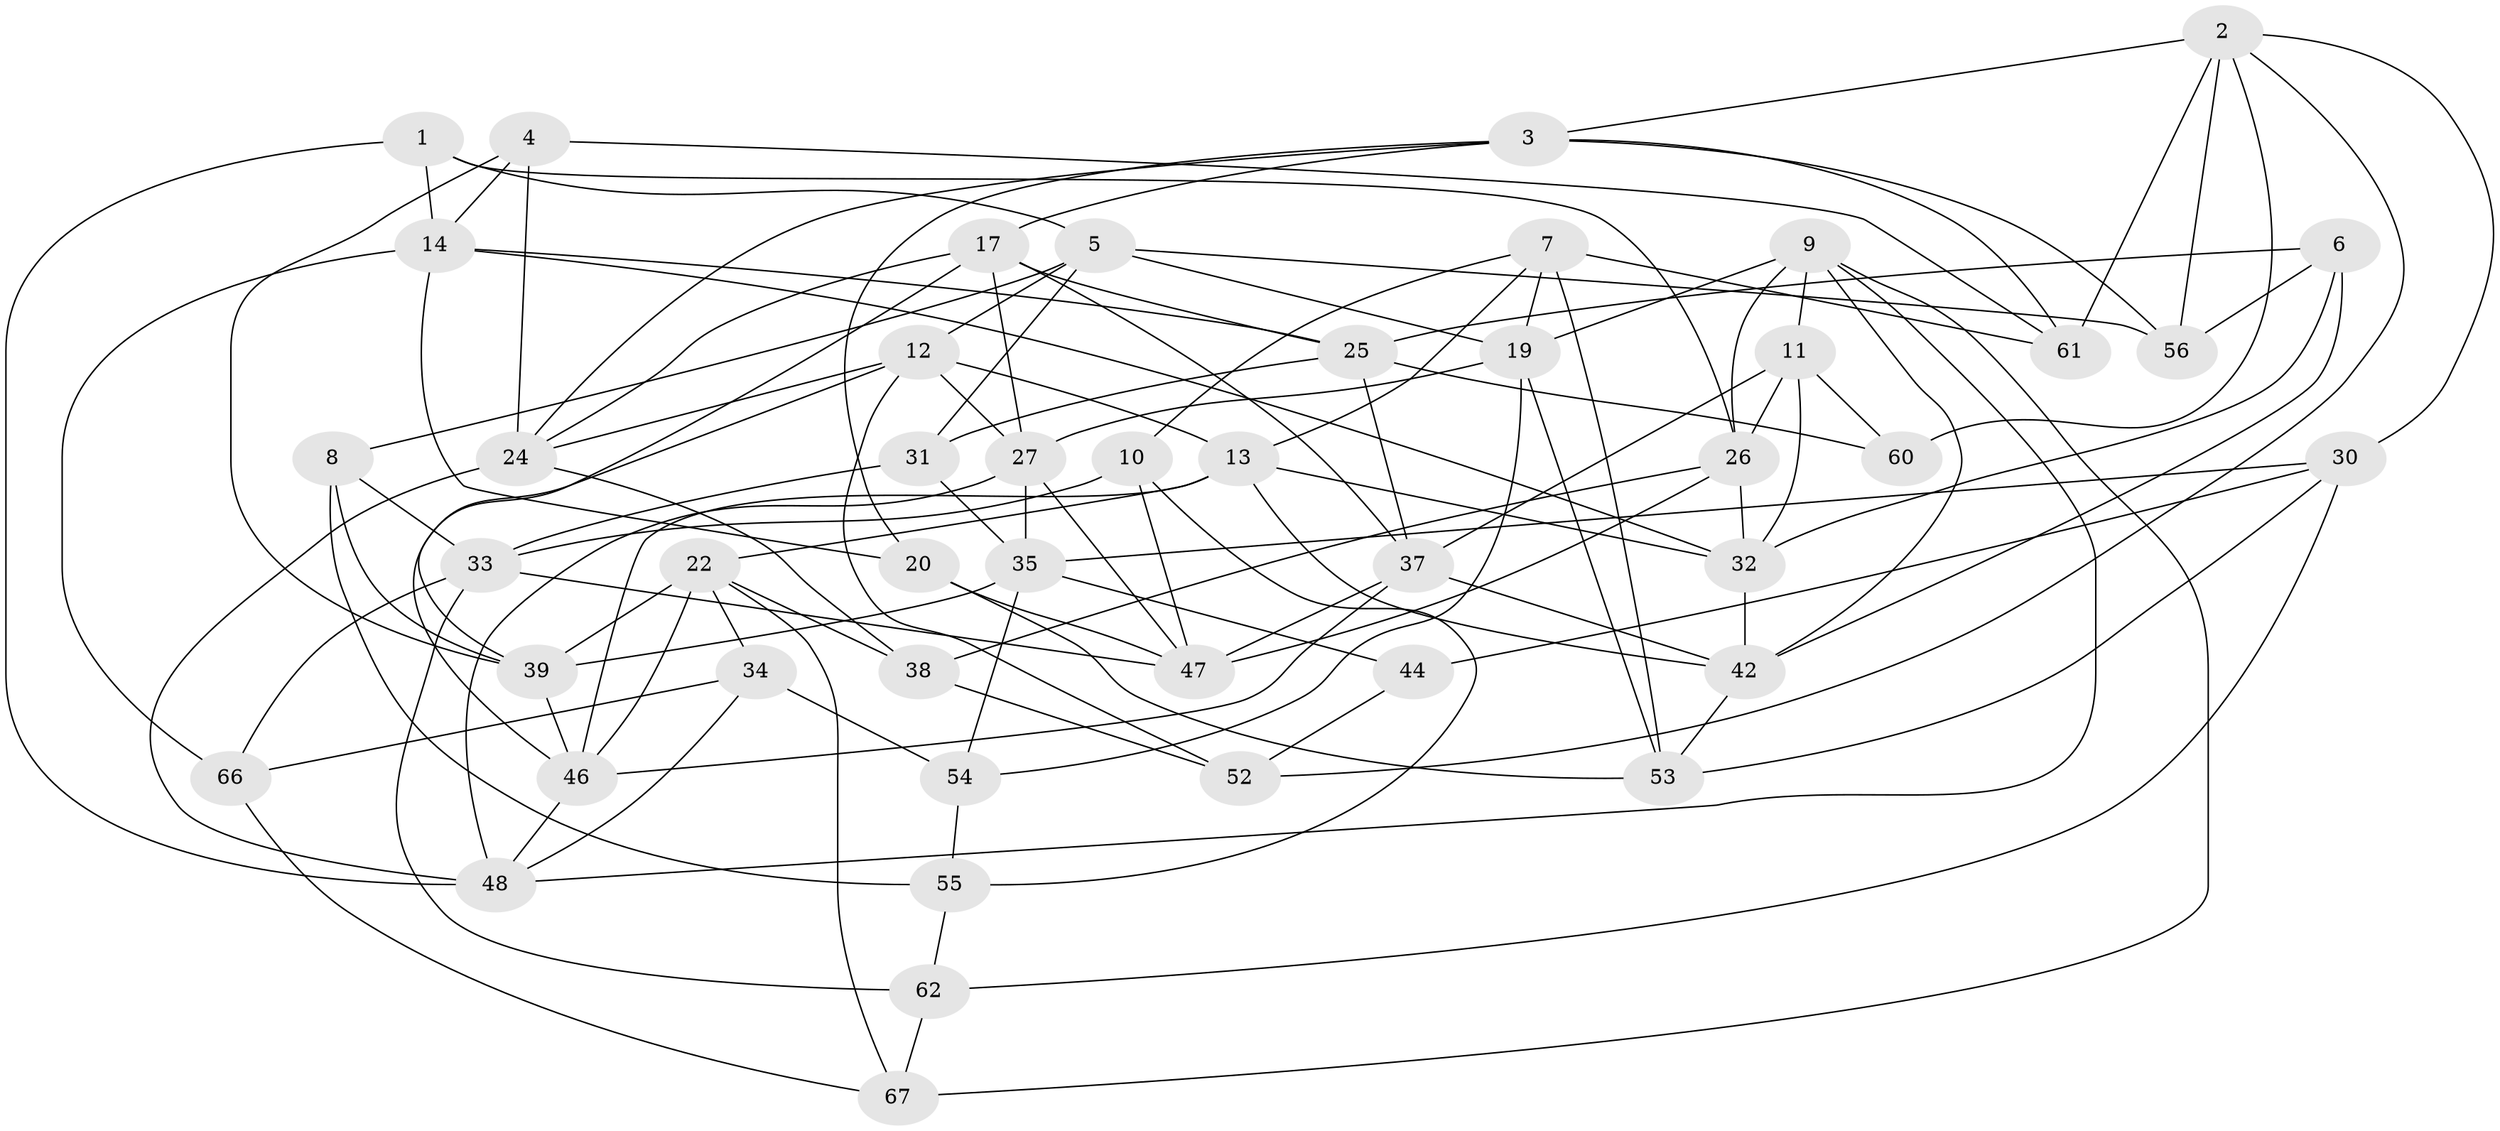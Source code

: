 // Generated by graph-tools (version 1.1) at 2025/24/03/03/25 07:24:27]
// undirected, 46 vertices, 116 edges
graph export_dot {
graph [start="1"]
  node [color=gray90,style=filled];
  1;
  2 [super="+23"];
  3 [super="+16"];
  4;
  5 [super="+18"];
  6;
  7 [super="+21"];
  8;
  9 [super="+59"];
  10;
  11 [super="+65"];
  12 [super="+15"];
  13 [super="+28"];
  14 [super="+50"];
  17 [super="+29"];
  19 [super="+36"];
  20;
  22 [super="+57"];
  24 [super="+58"];
  25 [super="+72"];
  26 [super="+64"];
  27 [super="+51"];
  30 [super="+63"];
  31;
  32 [super="+41"];
  33 [super="+45"];
  34;
  35 [super="+40"];
  37 [super="+73"];
  38;
  39 [super="+68"];
  42 [super="+43"];
  44;
  46 [super="+49"];
  47 [super="+69"];
  48 [super="+70"];
  52;
  53 [super="+71"];
  54;
  55;
  56;
  60;
  61;
  62;
  66;
  67;
  1 -- 26;
  1 -- 5;
  1 -- 48;
  1 -- 14;
  2 -- 60;
  2 -- 52;
  2 -- 56;
  2 -- 3;
  2 -- 61;
  2 -- 30;
  3 -- 17;
  3 -- 61;
  3 -- 56;
  3 -- 20;
  3 -- 24;
  4 -- 61;
  4 -- 24;
  4 -- 14;
  4 -- 39;
  5 -- 8;
  5 -- 56;
  5 -- 19;
  5 -- 12;
  5 -- 31;
  6 -- 42;
  6 -- 25;
  6 -- 56;
  6 -- 32;
  7 -- 53 [weight=2];
  7 -- 19;
  7 -- 10;
  7 -- 61;
  7 -- 13;
  8 -- 39;
  8 -- 55;
  8 -- 33;
  9 -- 19;
  9 -- 48;
  9 -- 11;
  9 -- 26;
  9 -- 67;
  9 -- 42;
  10 -- 33;
  10 -- 55;
  10 -- 47;
  11 -- 60 [weight=2];
  11 -- 37;
  11 -- 32;
  11 -- 26;
  12 -- 13;
  12 -- 46;
  12 -- 24;
  12 -- 27;
  12 -- 52;
  13 -- 22;
  13 -- 32;
  13 -- 42;
  13 -- 46;
  14 -- 32;
  14 -- 20;
  14 -- 25;
  14 -- 66;
  17 -- 27;
  17 -- 24;
  17 -- 37;
  17 -- 25;
  17 -- 39;
  19 -- 53;
  19 -- 27;
  19 -- 54;
  20 -- 53;
  20 -- 47;
  22 -- 34;
  22 -- 67;
  22 -- 38;
  22 -- 46;
  22 -- 39;
  24 -- 38;
  24 -- 48;
  25 -- 37;
  25 -- 60;
  25 -- 31;
  26 -- 32;
  26 -- 38;
  26 -- 47;
  27 -- 48;
  27 -- 47;
  27 -- 35;
  30 -- 62;
  30 -- 44 [weight=2];
  30 -- 53;
  30 -- 35;
  31 -- 35;
  31 -- 33;
  32 -- 42;
  33 -- 66;
  33 -- 62;
  33 -- 47;
  34 -- 54;
  34 -- 66;
  34 -- 48;
  35 -- 39;
  35 -- 44;
  35 -- 54;
  37 -- 42;
  37 -- 46;
  37 -- 47;
  38 -- 52;
  39 -- 46;
  42 -- 53;
  44 -- 52;
  46 -- 48;
  54 -- 55;
  55 -- 62;
  62 -- 67;
  66 -- 67;
}
